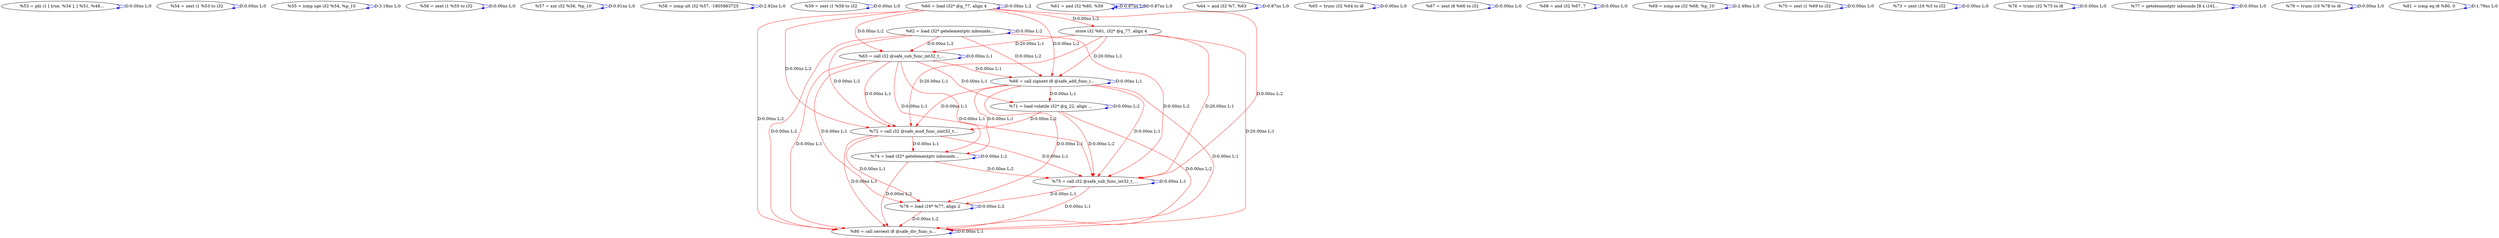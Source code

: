 digraph {
Node0x2bd9dd0[label="  %53 = phi i1 [ true, %34 ], [ %51, %48..."];
Node0x2bd9dd0 -> Node0x2bd9dd0[label="D:0.00ns L:0",color=blue];
Node0x2bd9eb0[label="  %54 = zext i1 %53 to i32"];
Node0x2bd9eb0 -> Node0x2bd9eb0[label="D:0.00ns L:0",color=blue];
Node0x2bd9f90[label="  %55 = icmp sge i32 %54, %p_10"];
Node0x2bd9f90 -> Node0x2bd9f90[label="D:3.19ns L:0",color=blue];
Node0x2bda070[label="  %56 = zext i1 %55 to i32"];
Node0x2bda070 -> Node0x2bda070[label="D:0.00ns L:0",color=blue];
Node0x2bda150[label="  %57 = xor i32 %56, %p_10"];
Node0x2bda150 -> Node0x2bda150[label="D:0.91ns L:0",color=blue];
Node0x2bda230[label="  %58 = icmp ult i32 %57, -1805883725"];
Node0x2bda230 -> Node0x2bda230[label="D:2.92ns L:0",color=blue];
Node0x2bda310[label="  %59 = zext i1 %58 to i32"];
Node0x2bda310 -> Node0x2bda310[label="D:0.00ns L:0",color=blue];
Node0x2bda3f0[label="  %60 = load i32* @g_77, align 4"];
Node0x2bda3f0 -> Node0x2bda3f0[label="D:0.00ns L:2",color=blue];
Node0x2bda5b0[label="  store i32 %61, i32* @g_77, align 4"];
Node0x2bda3f0 -> Node0x2bda5b0[label="D:0.00ns L:2",color=red];
Node0x2b91930[label="  %63 = call i32 @safe_sub_func_int32_t_..."];
Node0x2bda3f0 -> Node0x2b91930[label="D:0.00ns L:2",color=red];
Node0x2b91bd0[label="  %66 = call signext i8 @safe_add_func_i..."];
Node0x2bda3f0 -> Node0x2b91bd0[label="D:0.00ns L:2",color=red];
Node0x2b92110[label="  %72 = call i32 @safe_mod_func_uint32_t..."];
Node0x2bda3f0 -> Node0x2b92110[label="D:0.00ns L:2",color=red];
Node0x2b923b0[label="  %75 = call i32 @safe_sub_func_int32_t_..."];
Node0x2bda3f0 -> Node0x2b923b0[label="D:0.00ns L:2",color=red];
Node0x2b92810[label="  %80 = call zeroext i8 @safe_div_func_u..."];
Node0x2bda3f0 -> Node0x2b92810[label="D:0.00ns L:2",color=red];
Node0x2bda4d0[label="  %61 = and i32 %60, %59"];
Node0x2bda4d0 -> Node0x2bda4d0[label="D:0.87ns L:0",color=blue];
Node0x2bda4d0 -> Node0x2bda4d0[label="D:0.87ns L:0",color=blue];
Node0x2bda5b0 -> Node0x2b91930[label="D:20.00ns L:1",color=red];
Node0x2bda5b0 -> Node0x2b91bd0[label="D:20.00ns L:1",color=red];
Node0x2bda5b0 -> Node0x2b92110[label="D:20.00ns L:1",color=red];
Node0x2bda5b0 -> Node0x2b923b0[label="D:20.00ns L:1",color=red];
Node0x2bda5b0 -> Node0x2b92810[label="D:20.00ns L:1",color=red];
Node0x2bda690[label="  %62 = load i32* getelementptr inbounds..."];
Node0x2bda690 -> Node0x2bda690[label="D:0.00ns L:2",color=blue];
Node0x2bda690 -> Node0x2b91930[label="D:0.00ns L:2",color=red];
Node0x2bda690 -> Node0x2b91bd0[label="D:0.00ns L:2",color=red];
Node0x2bda690 -> Node0x2b92110[label="D:0.00ns L:2",color=red];
Node0x2bda690 -> Node0x2b923b0[label="D:0.00ns L:2",color=red];
Node0x2bda690 -> Node0x2b92810[label="D:0.00ns L:2",color=red];
Node0x2b91930 -> Node0x2b91930[label="D:0.00ns L:1",color=blue];
Node0x2b91930 -> Node0x2b91bd0[label="D:0.00ns L:1",color=red];
Node0x2b92030[label="  %71 = load volatile i32* @g_22, align ..."];
Node0x2b91930 -> Node0x2b92030[label="D:0.00ns L:1",color=red];
Node0x2b91930 -> Node0x2b92110[label="D:0.00ns L:1",color=red];
Node0x2b922d0[label="  %74 = load i32* getelementptr inbounds..."];
Node0x2b91930 -> Node0x2b922d0[label="D:0.00ns L:1",color=red];
Node0x2b91930 -> Node0x2b923b0[label="D:0.00ns L:1",color=red];
Node0x2b92650[label="  %78 = load i16* %77, align 2"];
Node0x2b91930 -> Node0x2b92650[label="D:0.00ns L:1",color=red];
Node0x2b91930 -> Node0x2b92810[label="D:0.00ns L:1",color=red];
Node0x2b91a10[label="  %64 = and i32 %7, %63"];
Node0x2b91a10 -> Node0x2b91a10[label="D:0.87ns L:0",color=blue];
Node0x2b91af0[label="  %65 = trunc i32 %64 to i8"];
Node0x2b91af0 -> Node0x2b91af0[label="D:0.00ns L:0",color=blue];
Node0x2b91bd0 -> Node0x2b91bd0[label="D:0.00ns L:1",color=blue];
Node0x2b91bd0 -> Node0x2b92030[label="D:0.00ns L:1",color=red];
Node0x2b91bd0 -> Node0x2b92110[label="D:0.00ns L:1",color=red];
Node0x2b91bd0 -> Node0x2b922d0[label="D:0.00ns L:1",color=red];
Node0x2b91bd0 -> Node0x2b923b0[label="D:0.00ns L:1",color=red];
Node0x2b91bd0 -> Node0x2b92650[label="D:0.00ns L:1",color=red];
Node0x2b91bd0 -> Node0x2b92810[label="D:0.00ns L:1",color=red];
Node0x2b91cb0[label="  %67 = zext i8 %66 to i32"];
Node0x2b91cb0 -> Node0x2b91cb0[label="D:0.00ns L:0",color=blue];
Node0x2b91d90[label="  %68 = and i32 %67, 7"];
Node0x2b91d90 -> Node0x2b91d90[label="D:0.00ns L:0",color=blue];
Node0x2b91e70[label="  %69 = icmp ne i32 %68, %p_10"];
Node0x2b91e70 -> Node0x2b91e70[label="D:2.49ns L:0",color=blue];
Node0x2b91f50[label="  %70 = zext i1 %69 to i32"];
Node0x2b91f50 -> Node0x2b91f50[label="D:0.00ns L:0",color=blue];
Node0x2b92030 -> Node0x2b92030[label="D:0.00ns L:2",color=blue];
Node0x2b92030 -> Node0x2b92110[label="D:0.00ns L:2",color=red];
Node0x2b92030 -> Node0x2b923b0[label="D:0.00ns L:2",color=red];
Node0x2b92030 -> Node0x2b92810[label="D:0.00ns L:2",color=red];
Node0x2b92110 -> Node0x2b922d0[label="D:0.00ns L:1",color=red];
Node0x2b92110 -> Node0x2b923b0[label="D:0.00ns L:1",color=red];
Node0x2b92110 -> Node0x2b92650[label="D:0.00ns L:1",color=red];
Node0x2b92110 -> Node0x2b92810[label="D:0.00ns L:1",color=red];
Node0x2b921f0[label="  %73 = zext i16 %3 to i32"];
Node0x2b921f0 -> Node0x2b921f0[label="D:0.00ns L:0",color=blue];
Node0x2b922d0 -> Node0x2b922d0[label="D:0.00ns L:2",color=blue];
Node0x2b922d0 -> Node0x2b923b0[label="D:0.00ns L:2",color=red];
Node0x2b922d0 -> Node0x2b92810[label="D:0.00ns L:2",color=red];
Node0x2b923b0 -> Node0x2b923b0[label="D:0.00ns L:1",color=blue];
Node0x2b923b0 -> Node0x2b92650[label="D:0.00ns L:1",color=red];
Node0x2b923b0 -> Node0x2b92810[label="D:0.00ns L:1",color=red];
Node0x2b92490[label="  %76 = trunc i32 %75 to i8"];
Node0x2b92490 -> Node0x2b92490[label="D:0.00ns L:0",color=blue];
Node0x2b92570[label="  %77 = getelementptr inbounds [8 x i16]..."];
Node0x2b92570 -> Node0x2b92570[label="D:0.00ns L:0",color=blue];
Node0x2b92650 -> Node0x2b92650[label="D:0.00ns L:2",color=blue];
Node0x2b92650 -> Node0x2b92810[label="D:0.00ns L:2",color=red];
Node0x2b92730[label="  %79 = trunc i16 %78 to i8"];
Node0x2b92730 -> Node0x2b92730[label="D:0.00ns L:0",color=blue];
Node0x2b92810 -> Node0x2b92810[label="D:0.00ns L:1",color=blue];
Node0x2b928f0[label="  %81 = icmp eq i8 %80, 0"];
Node0x2b928f0 -> Node0x2b928f0[label="D:1.79ns L:0",color=blue];
}
